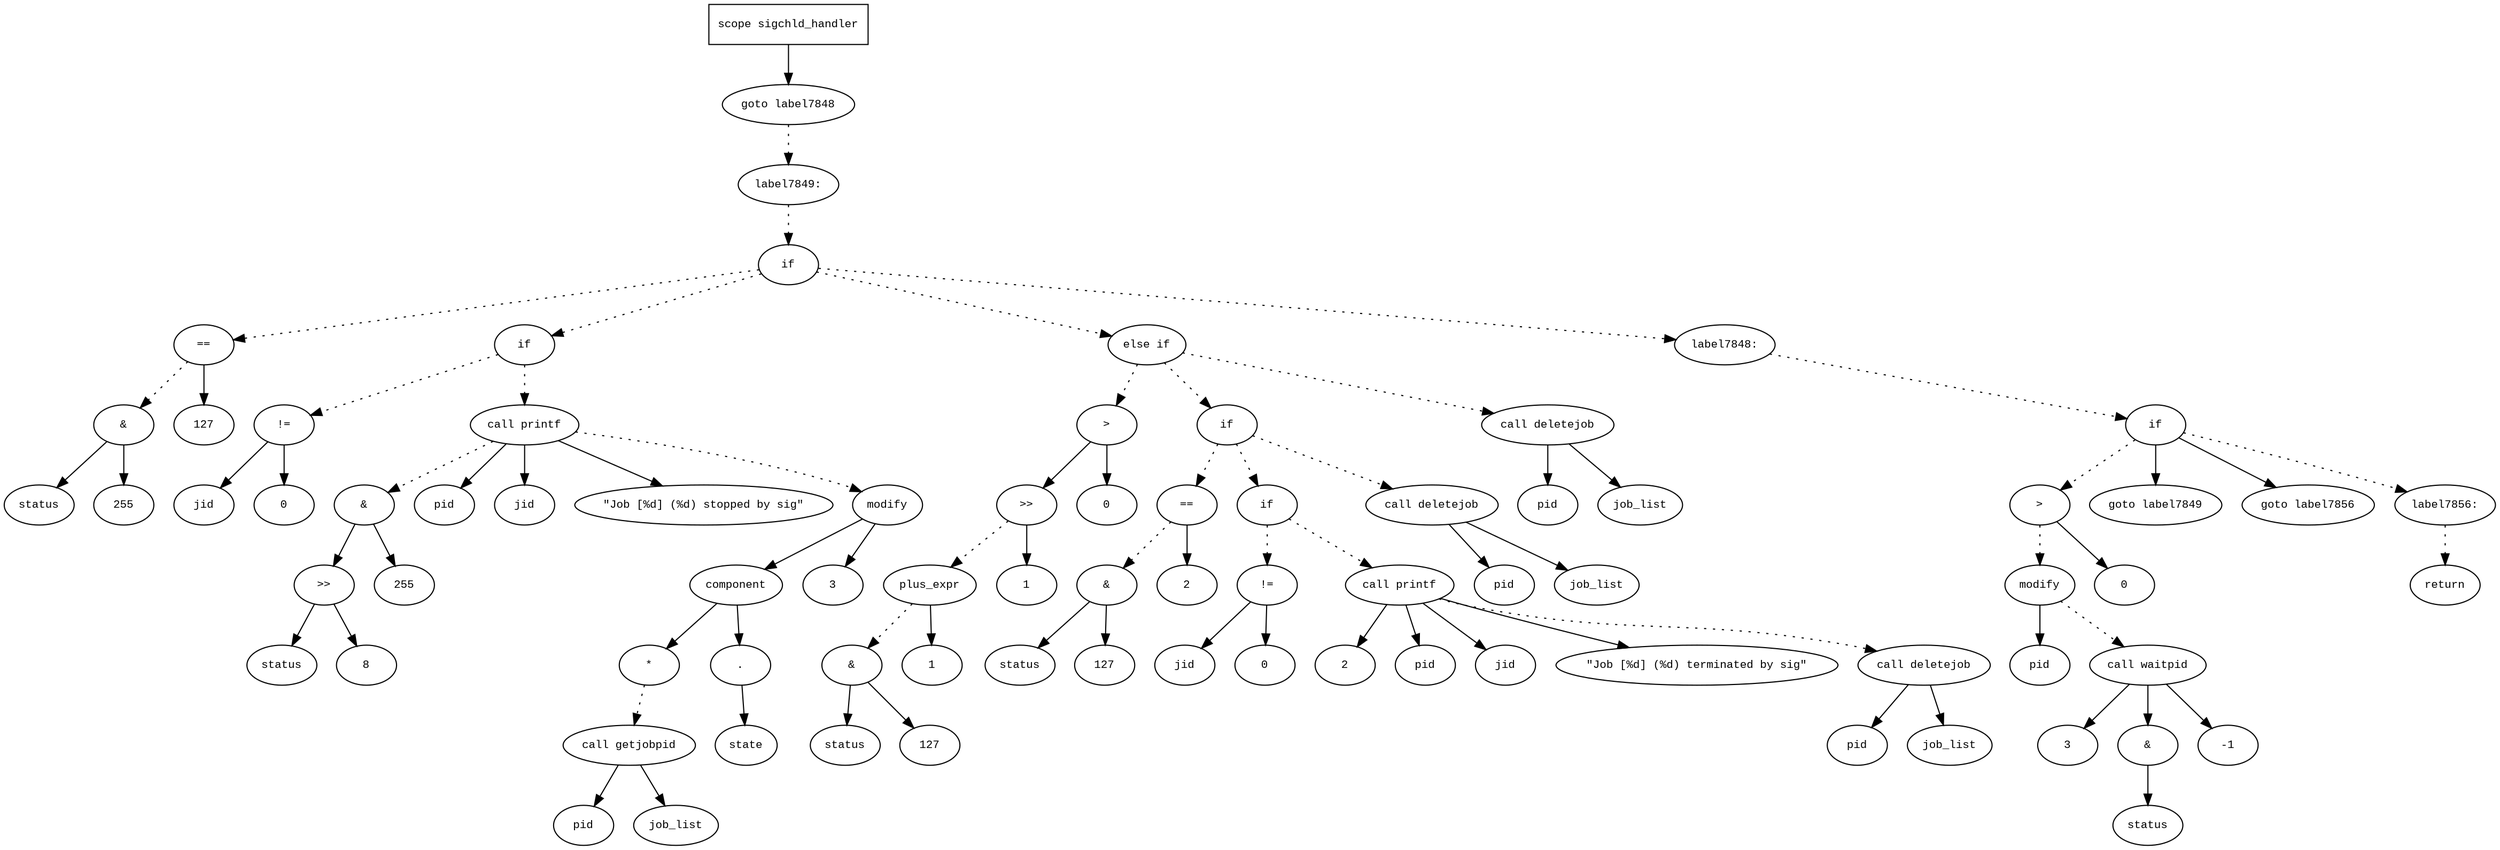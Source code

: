 digraph AST {
  graph [fontname="Times New Roman",fontsize=10];
  node  [fontname="Courier New",fontsize=10];
  edge  [fontname="Times New Roman",fontsize=10];

  node1 [label="scope sigchld_handler",shape=box];
  node2 [label="goto label7848",shape=ellipse];
  node1 -> node2;
  node3 [label="label7849:",shape=ellipse];
  node2 -> node3 [style=dotted];
  node4 [label="if",shape=ellipse];
  node3 -> node4 [style=dotted];
  node5 [label="==",shape=ellipse];
  node6 [label="&",shape=ellipse];
  node7 [label="status",shape=ellipse];
  node6 -> node7;
  node8 [label="255",shape=ellipse];
  node6 -> node8;
  node5 -> node6 [style=dotted];
  node9 [label="127",shape=ellipse];
  node5 -> node9;
  node4 -> node5 [style=dotted];
  node10 [label="if",shape=ellipse];
  node4 -> node10 [style=dotted];
  node11 [label="!=",shape=ellipse];
  node12 [label="jid",shape=ellipse];
  node11 -> node12;
  node13 [label="0",shape=ellipse];
  node11 -> node13;
  node10 -> node11 [style=dotted];
  node14 [label="call printf",shape=ellipse];
  node15 [label="&",shape=ellipse];
  node16 [label=">>",shape=ellipse];
  node17 [label="status",shape=ellipse];
  node16 -> node17;
  node18 [label="8",shape=ellipse];
  node16 -> node18;
  node15 -> node16;
  node19 [label="255",shape=ellipse];
  node15 -> node19;
  node14 -> node15 [style=dotted];
  node20 [label="pid",shape=ellipse];
  node14 -> node20;
  node21 [label="jid",shape=ellipse];
  node14 -> node21;
  node22 [label="\"Job [%d] (%d) stopped by sig\"",shape=ellipse];
  node14 -> node22;
  node10 -> node14 [style=dotted];
  node23 [label="modify",shape=ellipse];
  node24 [label="component",shape=ellipse];
  node23 -> node24;
  node25 [label="*",shape=ellipse];
  node26 [label="call getjobpid",shape=ellipse];
  node27 [label="pid",shape=ellipse];
  node26 -> node27;
  node28 [label="job_list",shape=ellipse];
  node26 -> node28;
  node25 -> node26 [style=dotted];
  node24 -> node25;
  node29 [label=".",shape=ellipse];
  node24 -> node29;
  node30 [label="state",shape=ellipse];
  node29 -> node30;
  node31 [label="3",shape=ellipse];
  node23 -> node31;
  node14 -> node23 [style=dotted];
  node32 [label="else if",shape=ellipse];
  node4 -> node32 [style=dotted];
  node33 [label=">",shape=ellipse];
  node34 [label=">>",shape=ellipse];
  node35 [label="plus_expr",shape=ellipse];
  node36 [label="&",shape=ellipse];
  node37 [label="status",shape=ellipse];
  node36 -> node37;
  node38 [label="127",shape=ellipse];
  node36 -> node38;
  node35 -> node36 [style=dotted];
  node39 [label="1",shape=ellipse];
  node35 -> node39;
  node34 -> node35 [style=dotted];
  node40 [label="1",shape=ellipse];
  node34 -> node40;
  node33 -> node34;
  node41 [label="0",shape=ellipse];
  node33 -> node41;
  node32 -> node33 [style=dotted];
  node42 [label="if",shape=ellipse];
  node32 -> node42 [style=dotted];
  node43 [label="==",shape=ellipse];
  node44 [label="&",shape=ellipse];
  node45 [label="status",shape=ellipse];
  node44 -> node45;
  node46 [label="127",shape=ellipse];
  node44 -> node46;
  node43 -> node44 [style=dotted];
  node47 [label="2",shape=ellipse];
  node43 -> node47;
  node42 -> node43 [style=dotted];
  node48 [label="if",shape=ellipse];
  node42 -> node48 [style=dotted];
  node49 [label="!=",shape=ellipse];
  node50 [label="jid",shape=ellipse];
  node49 -> node50;
  node51 [label="0",shape=ellipse];
  node49 -> node51;
  node48 -> node49 [style=dotted];
  node52 [label="call printf",shape=ellipse];
  node53 [label="2",shape=ellipse];
  node52 -> node53;
  node54 [label="pid",shape=ellipse];
  node52 -> node54;
  node55 [label="jid",shape=ellipse];
  node52 -> node55;
  node56 [label="\"Job [%d] (%d) terminated by sig\"",shape=ellipse];
  node52 -> node56;
  node48 -> node52 [style=dotted];
  node57 [label="call deletejob",shape=ellipse];
  node58 [label="pid",shape=ellipse];
  node57 -> node58;
  node59 [label="job_list",shape=ellipse];
  node57 -> node59;
  node52 -> node57 [style=dotted];
  node60 [label="call deletejob",shape=ellipse];
  node61 [label="pid",shape=ellipse];
  node60 -> node61;
  node62 [label="job_list",shape=ellipse];
  node60 -> node62;
  node42 -> node60 [style=dotted];
  node63 [label="call deletejob",shape=ellipse];
  node64 [label="pid",shape=ellipse];
  node63 -> node64;
  node65 [label="job_list",shape=ellipse];
  node63 -> node65;
  node32 -> node63 [style=dotted];
  node66 [label="label7848:",shape=ellipse];
  node4 -> node66 [style=dotted];
  node67 [label="if",shape=ellipse];
  node66 -> node67 [style=dotted];
  node68 [label=">",shape=ellipse];
  node69 [label="modify",shape=ellipse];
  node70 [label="pid",shape=ellipse];
  node69 -> node70;
  node71 [label="call waitpid",shape=ellipse];
  node72 [label="3",shape=ellipse];
  node71 -> node72;
  node73 [label="&",shape=ellipse];
  node71 -> node73;
  node74 [label="status",shape=ellipse];
  node73 -> node74;
  node75 [label="-1",shape=ellipse];
  node71 -> node75;
  node69 -> node71 [style=dotted];
  node68 -> node69 [style=dotted];
  node76 [label="0",shape=ellipse];
  node68 -> node76;
  node67 -> node68 [style=dotted];
  node77 [label="goto label7849",shape=ellipse];
  node67 -> node77;
  node78 [label="goto label7856",shape=ellipse];
  node67 -> node78;
  node79 [label="label7856:",shape=ellipse];
  node67 -> node79 [style=dotted];
  node80 [label="return",shape=ellipse];
  node79 -> node80 [style=dotted];
} 